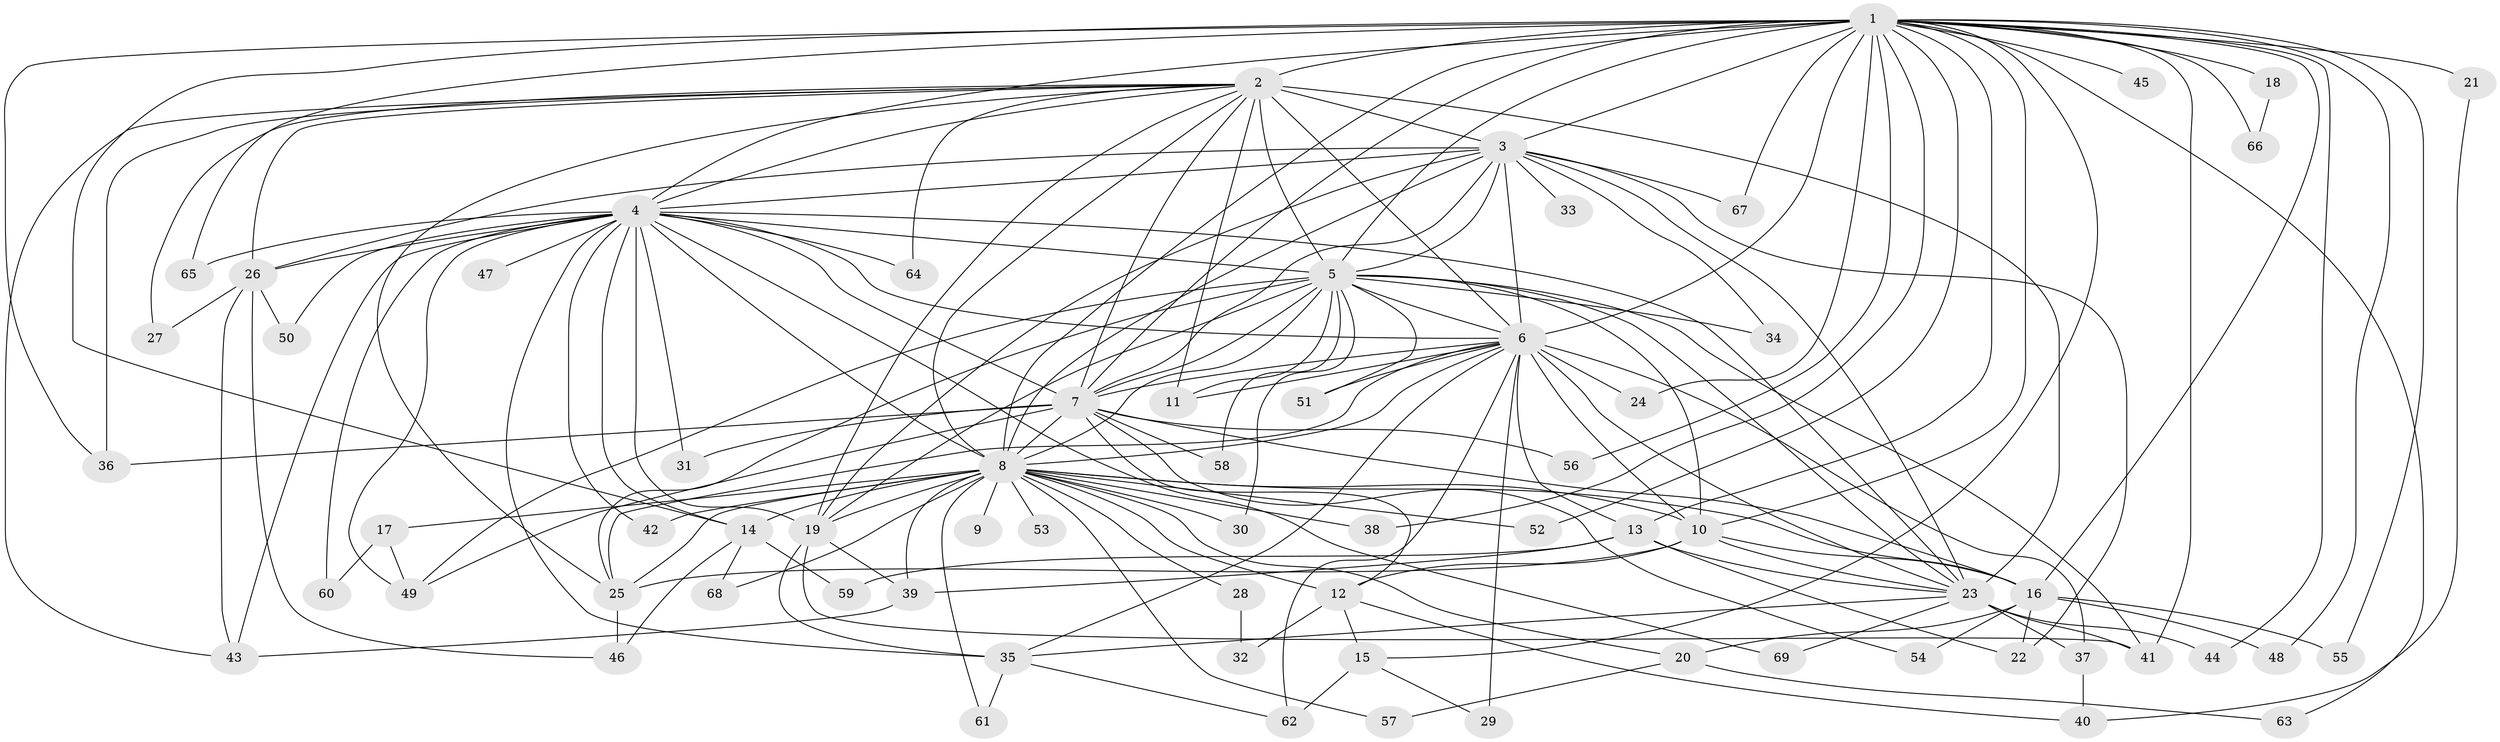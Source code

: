 // original degree distribution, {25: 0.0072992700729927005, 24: 0.014598540145985401, 16: 0.0072992700729927005, 21: 0.0072992700729927005, 30: 0.014598540145985401, 28: 0.0072992700729927005, 19: 0.0072992700729927005, 36: 0.0072992700729927005, 2: 0.5474452554744526, 3: 0.23357664233576642, 6: 0.021897810218978103, 4: 0.072992700729927, 7: 0.0072992700729927005, 9: 0.0072992700729927005, 5: 0.0364963503649635}
// Generated by graph-tools (version 1.1) at 2025/35/03/09/25 02:35:03]
// undirected, 69 vertices, 174 edges
graph export_dot {
graph [start="1"]
  node [color=gray90,style=filled];
  1;
  2;
  3;
  4;
  5;
  6;
  7;
  8;
  9;
  10;
  11;
  12;
  13;
  14;
  15;
  16;
  17;
  18;
  19;
  20;
  21;
  22;
  23;
  24;
  25;
  26;
  27;
  28;
  29;
  30;
  31;
  32;
  33;
  34;
  35;
  36;
  37;
  38;
  39;
  40;
  41;
  42;
  43;
  44;
  45;
  46;
  47;
  48;
  49;
  50;
  51;
  52;
  53;
  54;
  55;
  56;
  57;
  58;
  59;
  60;
  61;
  62;
  63;
  64;
  65;
  66;
  67;
  68;
  69;
  1 -- 2 [weight=4.0];
  1 -- 3 [weight=2.0];
  1 -- 4 [weight=2.0];
  1 -- 5 [weight=3.0];
  1 -- 6 [weight=3.0];
  1 -- 7 [weight=2.0];
  1 -- 8 [weight=2.0];
  1 -- 10 [weight=1.0];
  1 -- 13 [weight=2.0];
  1 -- 14 [weight=1.0];
  1 -- 15 [weight=1.0];
  1 -- 16 [weight=2.0];
  1 -- 18 [weight=3.0];
  1 -- 21 [weight=2.0];
  1 -- 24 [weight=1.0];
  1 -- 36 [weight=1.0];
  1 -- 38 [weight=1.0];
  1 -- 41 [weight=2.0];
  1 -- 44 [weight=1.0];
  1 -- 45 [weight=2.0];
  1 -- 48 [weight=1.0];
  1 -- 52 [weight=1.0];
  1 -- 55 [weight=1.0];
  1 -- 56 [weight=1.0];
  1 -- 63 [weight=1.0];
  1 -- 65 [weight=1.0];
  1 -- 66 [weight=1.0];
  1 -- 67 [weight=1.0];
  2 -- 3 [weight=2.0];
  2 -- 4 [weight=3.0];
  2 -- 5 [weight=3.0];
  2 -- 6 [weight=2.0];
  2 -- 7 [weight=2.0];
  2 -- 8 [weight=2.0];
  2 -- 11 [weight=1.0];
  2 -- 19 [weight=1.0];
  2 -- 23 [weight=10.0];
  2 -- 25 [weight=1.0];
  2 -- 26 [weight=1.0];
  2 -- 27 [weight=1.0];
  2 -- 36 [weight=1.0];
  2 -- 43 [weight=1.0];
  2 -- 64 [weight=1.0];
  3 -- 4 [weight=1.0];
  3 -- 5 [weight=2.0];
  3 -- 6 [weight=2.0];
  3 -- 7 [weight=1.0];
  3 -- 8 [weight=1.0];
  3 -- 19 [weight=1.0];
  3 -- 22 [weight=1.0];
  3 -- 23 [weight=2.0];
  3 -- 26 [weight=2.0];
  3 -- 33 [weight=1.0];
  3 -- 34 [weight=1.0];
  3 -- 67 [weight=1.0];
  4 -- 5 [weight=1.0];
  4 -- 6 [weight=1.0];
  4 -- 7 [weight=1.0];
  4 -- 8 [weight=1.0];
  4 -- 14 [weight=4.0];
  4 -- 19 [weight=1.0];
  4 -- 23 [weight=1.0];
  4 -- 26 [weight=1.0];
  4 -- 31 [weight=1.0];
  4 -- 35 [weight=2.0];
  4 -- 42 [weight=1.0];
  4 -- 43 [weight=1.0];
  4 -- 47 [weight=1.0];
  4 -- 49 [weight=1.0];
  4 -- 50 [weight=1.0];
  4 -- 60 [weight=1.0];
  4 -- 64 [weight=1.0];
  4 -- 65 [weight=1.0];
  4 -- 69 [weight=1.0];
  5 -- 6 [weight=1.0];
  5 -- 7 [weight=2.0];
  5 -- 8 [weight=1.0];
  5 -- 10 [weight=1.0];
  5 -- 11 [weight=1.0];
  5 -- 19 [weight=2.0];
  5 -- 23 [weight=1.0];
  5 -- 25 [weight=1.0];
  5 -- 30 [weight=1.0];
  5 -- 34 [weight=1.0];
  5 -- 41 [weight=1.0];
  5 -- 49 [weight=1.0];
  5 -- 51 [weight=1.0];
  5 -- 58 [weight=1.0];
  6 -- 7 [weight=1.0];
  6 -- 8 [weight=1.0];
  6 -- 10 [weight=10.0];
  6 -- 11 [weight=1.0];
  6 -- 13 [weight=1.0];
  6 -- 23 [weight=1.0];
  6 -- 24 [weight=1.0];
  6 -- 25 [weight=1.0];
  6 -- 29 [weight=3.0];
  6 -- 35 [weight=1.0];
  6 -- 37 [weight=1.0];
  6 -- 51 [weight=1.0];
  6 -- 62 [weight=1.0];
  7 -- 8 [weight=2.0];
  7 -- 12 [weight=1.0];
  7 -- 16 [weight=1.0];
  7 -- 31 [weight=1.0];
  7 -- 36 [weight=1.0];
  7 -- 49 [weight=1.0];
  7 -- 54 [weight=1.0];
  7 -- 56 [weight=1.0];
  7 -- 58 [weight=1.0];
  8 -- 9 [weight=1.0];
  8 -- 10 [weight=2.0];
  8 -- 12 [weight=1.0];
  8 -- 14 [weight=2.0];
  8 -- 16 [weight=1.0];
  8 -- 17 [weight=1.0];
  8 -- 19 [weight=1.0];
  8 -- 20 [weight=1.0];
  8 -- 25 [weight=2.0];
  8 -- 28 [weight=1.0];
  8 -- 30 [weight=1.0];
  8 -- 38 [weight=1.0];
  8 -- 39 [weight=1.0];
  8 -- 42 [weight=1.0];
  8 -- 52 [weight=1.0];
  8 -- 53 [weight=1.0];
  8 -- 57 [weight=1.0];
  8 -- 61 [weight=1.0];
  8 -- 68 [weight=1.0];
  10 -- 12 [weight=1.0];
  10 -- 16 [weight=1.0];
  10 -- 23 [weight=1.0];
  10 -- 25 [weight=2.0];
  12 -- 15 [weight=1.0];
  12 -- 32 [weight=1.0];
  12 -- 40 [weight=1.0];
  13 -- 22 [weight=1.0];
  13 -- 23 [weight=1.0];
  13 -- 39 [weight=1.0];
  13 -- 59 [weight=1.0];
  14 -- 46 [weight=1.0];
  14 -- 59 [weight=1.0];
  14 -- 68 [weight=1.0];
  15 -- 29 [weight=1.0];
  15 -- 62 [weight=1.0];
  16 -- 20 [weight=1.0];
  16 -- 22 [weight=1.0];
  16 -- 48 [weight=1.0];
  16 -- 54 [weight=1.0];
  16 -- 55 [weight=1.0];
  17 -- 49 [weight=1.0];
  17 -- 60 [weight=1.0];
  18 -- 66 [weight=1.0];
  19 -- 35 [weight=1.0];
  19 -- 39 [weight=1.0];
  19 -- 41 [weight=1.0];
  20 -- 57 [weight=1.0];
  20 -- 63 [weight=1.0];
  21 -- 40 [weight=1.0];
  23 -- 35 [weight=1.0];
  23 -- 37 [weight=1.0];
  23 -- 41 [weight=1.0];
  23 -- 44 [weight=1.0];
  23 -- 69 [weight=1.0];
  25 -- 46 [weight=1.0];
  26 -- 27 [weight=1.0];
  26 -- 43 [weight=1.0];
  26 -- 46 [weight=1.0];
  26 -- 50 [weight=1.0];
  28 -- 32 [weight=1.0];
  35 -- 61 [weight=1.0];
  35 -- 62 [weight=1.0];
  37 -- 40 [weight=1.0];
  39 -- 43 [weight=2.0];
}
